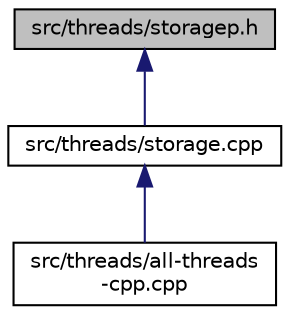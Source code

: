 digraph "src/threads/storagep.h"
{
 // LATEX_PDF_SIZE
  edge [fontname="Helvetica",fontsize="10",labelfontname="Helvetica",labelfontsize="10"];
  node [fontname="Helvetica",fontsize="10",shape=record];
  Node1 [label="src/threads/storagep.h",height=0.2,width=0.4,color="black", fillcolor="grey75", style="filled", fontcolor="black",tooltip=" "];
  Node1 -> Node2 [dir="back",color="midnightblue",fontsize="10",style="solid",fontname="Helvetica"];
  Node2 [label="src/threads/storage.cpp",height=0.2,width=0.4,color="black", fillcolor="white", style="filled",URL="$storage_8cpp.html",tooltip=" "];
  Node2 -> Node3 [dir="back",color="midnightblue",fontsize="10",style="solid",fontname="Helvetica"];
  Node3 [label="src/threads/all-threads\l-cpp.cpp",height=0.2,width=0.4,color="black", fillcolor="white", style="filled",URL="$all-threads-cpp_8cpp.html",tooltip=" "];
}
